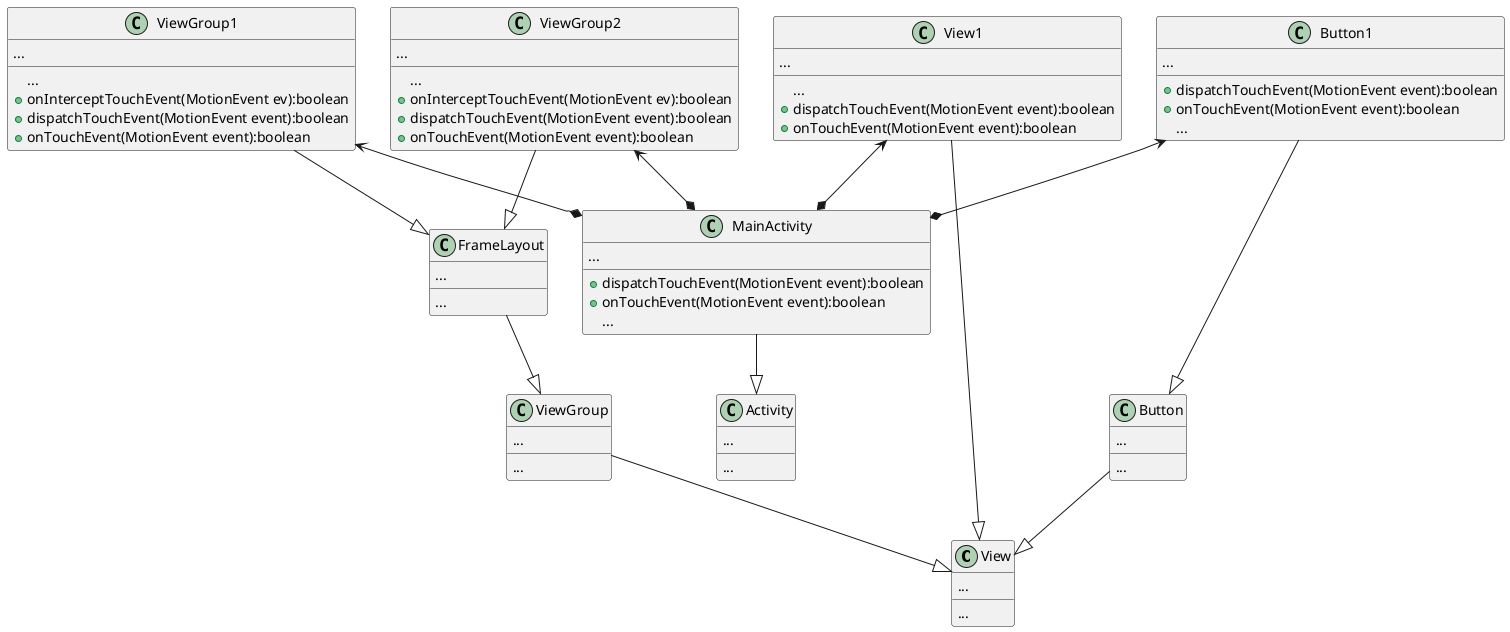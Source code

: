 @startuml

class View{
...
__
...
}

class ViewGroup{
...
__
...
}

class FrameLayout{
...
__
...
}

class ViewGroup1{
...
__
...
+ onInterceptTouchEvent(MotionEvent ev):boolean
+ dispatchTouchEvent(MotionEvent event):boolean
+ onTouchEvent(MotionEvent event):boolean
}

class ViewGroup2{
...
__
...
+ onInterceptTouchEvent(MotionEvent ev):boolean
+ dispatchTouchEvent(MotionEvent event):boolean
+ onTouchEvent(MotionEvent event):boolean
}

class View1{
...
__
...
+ dispatchTouchEvent(MotionEvent event):boolean
+ onTouchEvent(MotionEvent event):boolean
}

class Button{
...
__
...
}

class Button1{
...
__
+ dispatchTouchEvent(MotionEvent event):boolean
+ onTouchEvent(MotionEvent event):boolean
...
}

class Activity{
...
__
...
}

class MainActivity{
...
__
+ dispatchTouchEvent(MotionEvent event):boolean
+ onTouchEvent(MotionEvent event):boolean
...
}

ViewGroup --|> View
FrameLayout --|> ViewGroup
ViewGroup1 --|> FrameLayout
ViewGroup2 --|> FrameLayout
Button --|> View
Button1 --|> Button
View1 --|> View
MainActivity --|> Activity
ViewGroup1 <--* MainActivity
ViewGroup2 <--* MainActivity
View1 <--* MainActivity
Button1 <--* MainActivity
@enduml